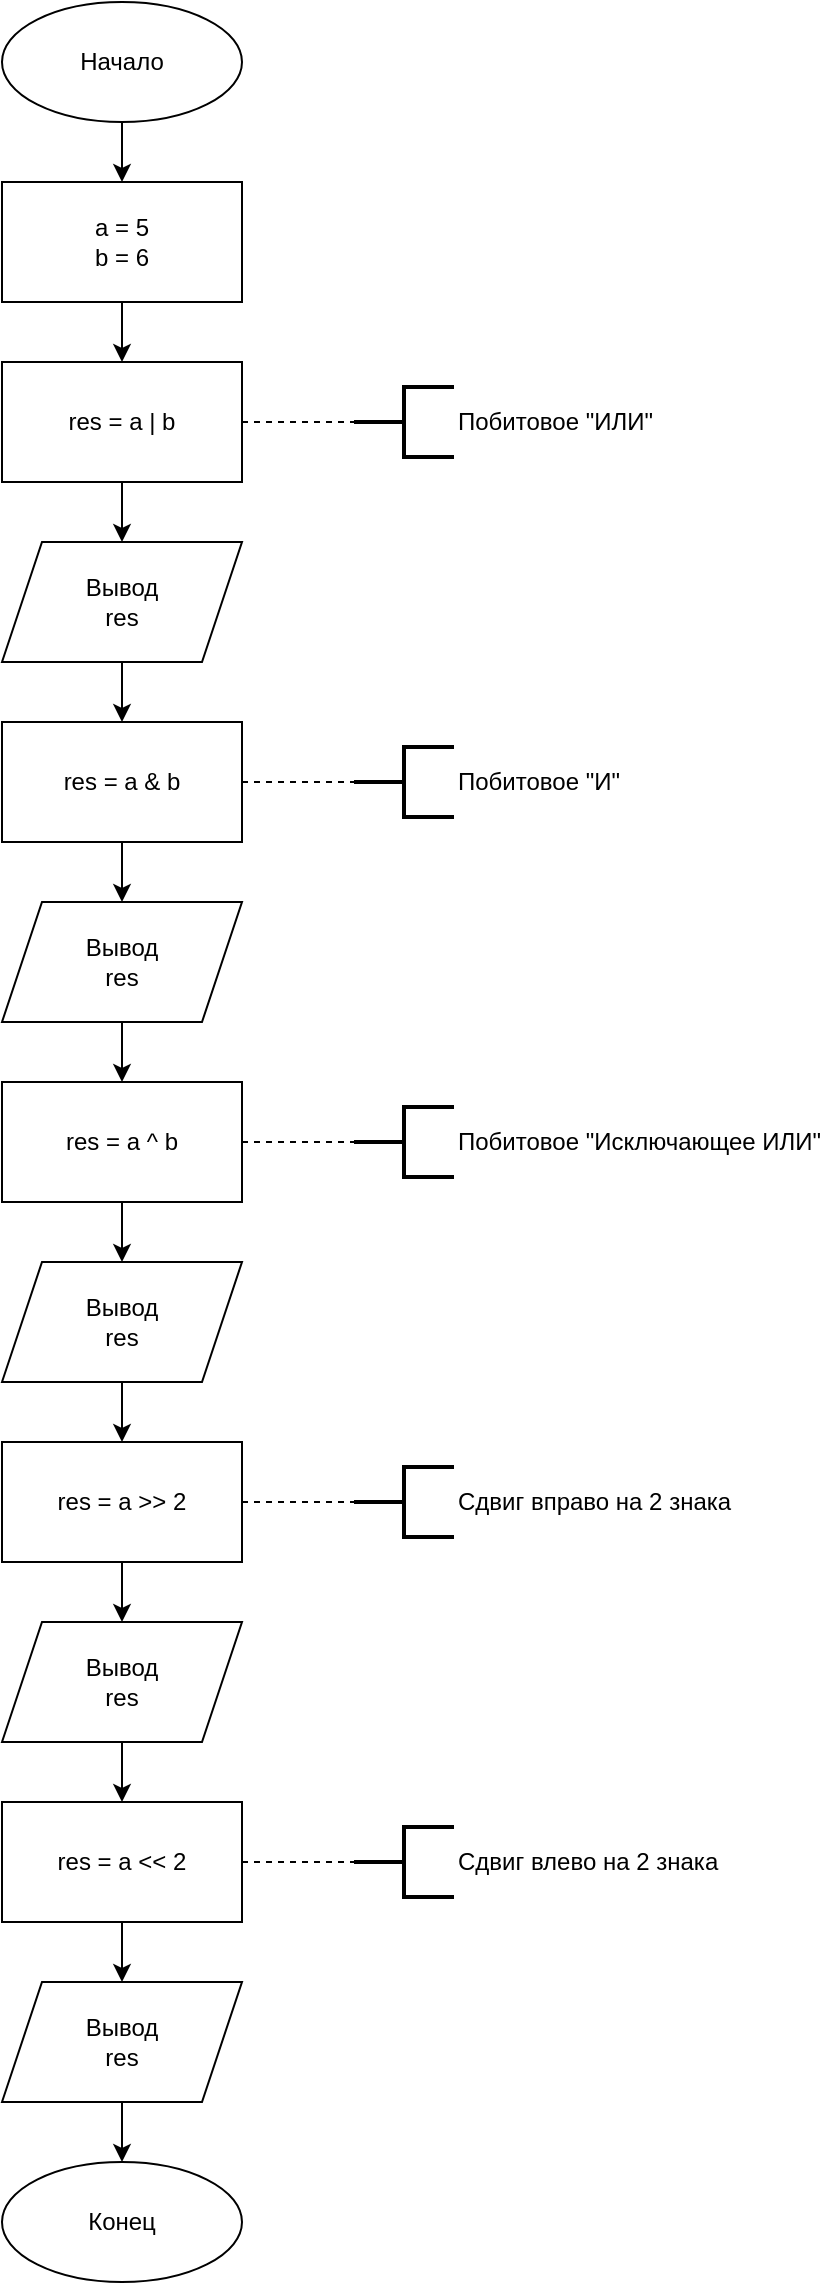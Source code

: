 <mxfile version="16.5.3" type="github" pages="5">
  <diagram id="r0mKvmXK7QKv8nB3Saxx" name="lesson_1_task_1">
    <mxGraphModel dx="2062" dy="1140" grid="1" gridSize="10" guides="1" tooltips="1" connect="1" arrows="1" fold="1" page="1" pageScale="1" pageWidth="827" pageHeight="1169" math="0" shadow="0">
      <root>
        <mxCell id="5ppzitEEjz_DlCFoIOtd-0" />
        <mxCell id="5ppzitEEjz_DlCFoIOtd-1" parent="5ppzitEEjz_DlCFoIOtd-0" />
        <mxCell id="ia4-jZ2tuB4Qk3xpxohp-2" style="edgeStyle=orthogonalEdgeStyle;rounded=0;orthogonalLoop=1;jettySize=auto;html=1;exitX=0.5;exitY=1;exitDx=0;exitDy=0;entryX=0.5;entryY=0;entryDx=0;entryDy=0;" edge="1" parent="5ppzitEEjz_DlCFoIOtd-1" source="ia4-jZ2tuB4Qk3xpxohp-0" target="ia4-jZ2tuB4Qk3xpxohp-1">
          <mxGeometry relative="1" as="geometry" />
        </mxCell>
        <mxCell id="ia4-jZ2tuB4Qk3xpxohp-0" value="Начало" style="ellipse;whiteSpace=wrap;html=1;" vertex="1" parent="5ppzitEEjz_DlCFoIOtd-1">
          <mxGeometry x="354" y="20" width="120" height="60" as="geometry" />
        </mxCell>
        <mxCell id="ia4-jZ2tuB4Qk3xpxohp-4" style="edgeStyle=orthogonalEdgeStyle;rounded=0;orthogonalLoop=1;jettySize=auto;html=1;exitX=0.5;exitY=1;exitDx=0;exitDy=0;entryX=0.5;entryY=0;entryDx=0;entryDy=0;" edge="1" parent="5ppzitEEjz_DlCFoIOtd-1" source="ia4-jZ2tuB4Qk3xpxohp-1" target="ia4-jZ2tuB4Qk3xpxohp-3">
          <mxGeometry relative="1" as="geometry" />
        </mxCell>
        <mxCell id="ia4-jZ2tuB4Qk3xpxohp-1" value="&lt;div&gt;a = 5&lt;/div&gt;&lt;div&gt;b = 6&lt;br&gt;&lt;/div&gt;" style="rounded=0;whiteSpace=wrap;html=1;" vertex="1" parent="5ppzitEEjz_DlCFoIOtd-1">
          <mxGeometry x="354" y="110" width="120" height="60" as="geometry" />
        </mxCell>
        <mxCell id="ia4-jZ2tuB4Qk3xpxohp-6" style="edgeStyle=orthogonalEdgeStyle;rounded=0;orthogonalLoop=1;jettySize=auto;html=1;exitX=0.5;exitY=1;exitDx=0;exitDy=0;entryX=0.5;entryY=0;entryDx=0;entryDy=0;" edge="1" parent="5ppzitEEjz_DlCFoIOtd-1" source="ia4-jZ2tuB4Qk3xpxohp-3" target="ia4-jZ2tuB4Qk3xpxohp-5">
          <mxGeometry relative="1" as="geometry" />
        </mxCell>
        <mxCell id="ia4-jZ2tuB4Qk3xpxohp-3" value="res = a | b" style="rounded=0;whiteSpace=wrap;html=1;" vertex="1" parent="5ppzitEEjz_DlCFoIOtd-1">
          <mxGeometry x="354" y="200" width="120" height="60" as="geometry" />
        </mxCell>
        <mxCell id="ia4-jZ2tuB4Qk3xpxohp-12" style="edgeStyle=orthogonalEdgeStyle;rounded=0;orthogonalLoop=1;jettySize=auto;html=1;exitX=0.5;exitY=1;exitDx=0;exitDy=0;entryX=0.5;entryY=0;entryDx=0;entryDy=0;" edge="1" parent="5ppzitEEjz_DlCFoIOtd-1" source="ia4-jZ2tuB4Qk3xpxohp-5" target="ia4-jZ2tuB4Qk3xpxohp-11">
          <mxGeometry relative="1" as="geometry" />
        </mxCell>
        <mxCell id="ia4-jZ2tuB4Qk3xpxohp-5" value="&lt;div&gt;Вывод&lt;/div&gt;&lt;div&gt;res&lt;br&gt;&lt;/div&gt;" style="shape=parallelogram;perimeter=parallelogramPerimeter;whiteSpace=wrap;html=1;fixedSize=1;" vertex="1" parent="5ppzitEEjz_DlCFoIOtd-1">
          <mxGeometry x="354" y="290" width="120" height="60" as="geometry" />
        </mxCell>
        <mxCell id="ia4-jZ2tuB4Qk3xpxohp-7" value="Побитовое &quot;ИЛИ&quot;" style="strokeWidth=2;html=1;shape=mxgraph.flowchart.annotation_2;align=left;labelPosition=right;pointerEvents=1;" vertex="1" parent="5ppzitEEjz_DlCFoIOtd-1">
          <mxGeometry x="530" y="212.5" width="50" height="35" as="geometry" />
        </mxCell>
        <mxCell id="ia4-jZ2tuB4Qk3xpxohp-10" value="" style="endArrow=none;dashed=1;html=1;rounded=0;entryX=0;entryY=0.5;entryDx=0;entryDy=0;entryPerimeter=0;exitX=1;exitY=0.5;exitDx=0;exitDy=0;" edge="1" parent="5ppzitEEjz_DlCFoIOtd-1" source="ia4-jZ2tuB4Qk3xpxohp-3" target="ia4-jZ2tuB4Qk3xpxohp-7">
          <mxGeometry width="50" height="50" relative="1" as="geometry">
            <mxPoint x="560" y="470" as="sourcePoint" />
            <mxPoint x="610" y="420" as="targetPoint" />
          </mxGeometry>
        </mxCell>
        <mxCell id="ia4-jZ2tuB4Qk3xpxohp-16" style="edgeStyle=orthogonalEdgeStyle;rounded=0;orthogonalLoop=1;jettySize=auto;html=1;exitX=0.5;exitY=1;exitDx=0;exitDy=0;entryX=0.5;entryY=0;entryDx=0;entryDy=0;" edge="1" parent="5ppzitEEjz_DlCFoIOtd-1" source="ia4-jZ2tuB4Qk3xpxohp-11" target="ia4-jZ2tuB4Qk3xpxohp-15">
          <mxGeometry relative="1" as="geometry" />
        </mxCell>
        <mxCell id="ia4-jZ2tuB4Qk3xpxohp-11" value="res = a &amp;amp; b" style="rounded=0;whiteSpace=wrap;html=1;" vertex="1" parent="5ppzitEEjz_DlCFoIOtd-1">
          <mxGeometry x="354" y="380" width="120" height="60" as="geometry" />
        </mxCell>
        <mxCell id="ia4-jZ2tuB4Qk3xpxohp-13" value="Побитовое &quot;И&quot;" style="strokeWidth=2;html=1;shape=mxgraph.flowchart.annotation_2;align=left;labelPosition=right;pointerEvents=1;" vertex="1" parent="5ppzitEEjz_DlCFoIOtd-1">
          <mxGeometry x="530" y="392.5" width="50" height="35" as="geometry" />
        </mxCell>
        <mxCell id="ia4-jZ2tuB4Qk3xpxohp-14" value="" style="endArrow=none;dashed=1;html=1;rounded=0;entryX=0;entryY=0.5;entryDx=0;entryDy=0;entryPerimeter=0;exitX=1;exitY=0.5;exitDx=0;exitDy=0;" edge="1" parent="5ppzitEEjz_DlCFoIOtd-1" target="ia4-jZ2tuB4Qk3xpxohp-13">
          <mxGeometry width="50" height="50" relative="1" as="geometry">
            <mxPoint x="474" y="410" as="sourcePoint" />
            <mxPoint x="610" y="600" as="targetPoint" />
          </mxGeometry>
        </mxCell>
        <mxCell id="ia4-jZ2tuB4Qk3xpxohp-20" style="edgeStyle=orthogonalEdgeStyle;rounded=0;orthogonalLoop=1;jettySize=auto;html=1;exitX=0.5;exitY=1;exitDx=0;exitDy=0;entryX=0.5;entryY=0;entryDx=0;entryDy=0;" edge="1" parent="5ppzitEEjz_DlCFoIOtd-1" source="ia4-jZ2tuB4Qk3xpxohp-15" target="ia4-jZ2tuB4Qk3xpxohp-17">
          <mxGeometry relative="1" as="geometry" />
        </mxCell>
        <mxCell id="ia4-jZ2tuB4Qk3xpxohp-15" value="&lt;div&gt;Вывод&lt;/div&gt;&lt;div&gt;res&lt;br&gt;&lt;/div&gt;" style="shape=parallelogram;perimeter=parallelogramPerimeter;whiteSpace=wrap;html=1;fixedSize=1;" vertex="1" parent="5ppzitEEjz_DlCFoIOtd-1">
          <mxGeometry x="354" y="470" width="120" height="60" as="geometry" />
        </mxCell>
        <mxCell id="ia4-jZ2tuB4Qk3xpxohp-22" style="edgeStyle=orthogonalEdgeStyle;rounded=0;orthogonalLoop=1;jettySize=auto;html=1;exitX=0.5;exitY=1;exitDx=0;exitDy=0;entryX=0.5;entryY=0;entryDx=0;entryDy=0;" edge="1" parent="5ppzitEEjz_DlCFoIOtd-1" source="ia4-jZ2tuB4Qk3xpxohp-17" target="ia4-jZ2tuB4Qk3xpxohp-21">
          <mxGeometry relative="1" as="geometry" />
        </mxCell>
        <mxCell id="ia4-jZ2tuB4Qk3xpxohp-17" value="res = a ^ b" style="rounded=0;whiteSpace=wrap;html=1;" vertex="1" parent="5ppzitEEjz_DlCFoIOtd-1">
          <mxGeometry x="354" y="560" width="120" height="60" as="geometry" />
        </mxCell>
        <mxCell id="ia4-jZ2tuB4Qk3xpxohp-18" value="Побитовое &quot;Исключающее ИЛИ&quot;" style="strokeWidth=2;html=1;shape=mxgraph.flowchart.annotation_2;align=left;labelPosition=right;pointerEvents=1;" vertex="1" parent="5ppzitEEjz_DlCFoIOtd-1">
          <mxGeometry x="530" y="572.5" width="50" height="35" as="geometry" />
        </mxCell>
        <mxCell id="ia4-jZ2tuB4Qk3xpxohp-19" value="" style="endArrow=none;dashed=1;html=1;rounded=0;entryX=0;entryY=0.5;entryDx=0;entryDy=0;entryPerimeter=0;exitX=1;exitY=0.5;exitDx=0;exitDy=0;" edge="1" parent="5ppzitEEjz_DlCFoIOtd-1" target="ia4-jZ2tuB4Qk3xpxohp-18">
          <mxGeometry width="50" height="50" relative="1" as="geometry">
            <mxPoint x="474" y="590" as="sourcePoint" />
            <mxPoint x="610" y="780" as="targetPoint" />
          </mxGeometry>
        </mxCell>
        <mxCell id="ia4-jZ2tuB4Qk3xpxohp-26" style="edgeStyle=orthogonalEdgeStyle;rounded=0;orthogonalLoop=1;jettySize=auto;html=1;exitX=0.5;exitY=1;exitDx=0;exitDy=0;entryX=0.5;entryY=0;entryDx=0;entryDy=0;" edge="1" parent="5ppzitEEjz_DlCFoIOtd-1" source="ia4-jZ2tuB4Qk3xpxohp-21" target="ia4-jZ2tuB4Qk3xpxohp-23">
          <mxGeometry relative="1" as="geometry" />
        </mxCell>
        <mxCell id="ia4-jZ2tuB4Qk3xpxohp-21" value="&lt;div&gt;Вывод&lt;/div&gt;&lt;div&gt;res&lt;br&gt;&lt;/div&gt;" style="shape=parallelogram;perimeter=parallelogramPerimeter;whiteSpace=wrap;html=1;fixedSize=1;" vertex="1" parent="5ppzitEEjz_DlCFoIOtd-1">
          <mxGeometry x="354" y="650" width="120" height="60" as="geometry" />
        </mxCell>
        <mxCell id="ia4-jZ2tuB4Qk3xpxohp-28" style="edgeStyle=orthogonalEdgeStyle;rounded=0;orthogonalLoop=1;jettySize=auto;html=1;exitX=0.5;exitY=1;exitDx=0;exitDy=0;" edge="1" parent="5ppzitEEjz_DlCFoIOtd-1" source="ia4-jZ2tuB4Qk3xpxohp-23" target="ia4-jZ2tuB4Qk3xpxohp-27">
          <mxGeometry relative="1" as="geometry" />
        </mxCell>
        <mxCell id="ia4-jZ2tuB4Qk3xpxohp-23" value="res = a &amp;gt;&amp;gt; 2" style="rounded=0;whiteSpace=wrap;html=1;" vertex="1" parent="5ppzitEEjz_DlCFoIOtd-1">
          <mxGeometry x="354" y="740" width="120" height="60" as="geometry" />
        </mxCell>
        <mxCell id="ia4-jZ2tuB4Qk3xpxohp-24" value="Сдвиг вправо на 2 знака" style="strokeWidth=2;html=1;shape=mxgraph.flowchart.annotation_2;align=left;labelPosition=right;pointerEvents=1;" vertex="1" parent="5ppzitEEjz_DlCFoIOtd-1">
          <mxGeometry x="530" y="752.5" width="50" height="35" as="geometry" />
        </mxCell>
        <mxCell id="ia4-jZ2tuB4Qk3xpxohp-25" value="" style="endArrow=none;dashed=1;html=1;rounded=0;entryX=0;entryY=0.5;entryDx=0;entryDy=0;entryPerimeter=0;exitX=1;exitY=0.5;exitDx=0;exitDy=0;" edge="1" parent="5ppzitEEjz_DlCFoIOtd-1" target="ia4-jZ2tuB4Qk3xpxohp-24">
          <mxGeometry width="50" height="50" relative="1" as="geometry">
            <mxPoint x="474" y="770" as="sourcePoint" />
            <mxPoint x="610" y="960" as="targetPoint" />
          </mxGeometry>
        </mxCell>
        <mxCell id="ia4-jZ2tuB4Qk3xpxohp-32" style="edgeStyle=orthogonalEdgeStyle;rounded=0;orthogonalLoop=1;jettySize=auto;html=1;exitX=0.5;exitY=1;exitDx=0;exitDy=0;entryX=0.5;entryY=0;entryDx=0;entryDy=0;" edge="1" parent="5ppzitEEjz_DlCFoIOtd-1" source="ia4-jZ2tuB4Qk3xpxohp-27" target="ia4-jZ2tuB4Qk3xpxohp-29">
          <mxGeometry relative="1" as="geometry" />
        </mxCell>
        <mxCell id="ia4-jZ2tuB4Qk3xpxohp-27" value="&lt;div&gt;Вывод&lt;/div&gt;&lt;div&gt;res&lt;br&gt;&lt;/div&gt;" style="shape=parallelogram;perimeter=parallelogramPerimeter;whiteSpace=wrap;html=1;fixedSize=1;" vertex="1" parent="5ppzitEEjz_DlCFoIOtd-1">
          <mxGeometry x="354" y="830" width="120" height="60" as="geometry" />
        </mxCell>
        <mxCell id="ia4-jZ2tuB4Qk3xpxohp-34" style="edgeStyle=orthogonalEdgeStyle;rounded=0;orthogonalLoop=1;jettySize=auto;html=1;exitX=0.5;exitY=1;exitDx=0;exitDy=0;entryX=0.5;entryY=0;entryDx=0;entryDy=0;" edge="1" parent="5ppzitEEjz_DlCFoIOtd-1" source="ia4-jZ2tuB4Qk3xpxohp-29" target="ia4-jZ2tuB4Qk3xpxohp-33">
          <mxGeometry relative="1" as="geometry" />
        </mxCell>
        <mxCell id="ia4-jZ2tuB4Qk3xpxohp-29" value="res = a &amp;lt;&amp;lt; 2" style="rounded=0;whiteSpace=wrap;html=1;" vertex="1" parent="5ppzitEEjz_DlCFoIOtd-1">
          <mxGeometry x="354" y="920" width="120" height="60" as="geometry" />
        </mxCell>
        <mxCell id="ia4-jZ2tuB4Qk3xpxohp-30" value="Сдвиг влево на 2 знака" style="strokeWidth=2;html=1;shape=mxgraph.flowchart.annotation_2;align=left;labelPosition=right;pointerEvents=1;" vertex="1" parent="5ppzitEEjz_DlCFoIOtd-1">
          <mxGeometry x="530" y="932.5" width="50" height="35" as="geometry" />
        </mxCell>
        <mxCell id="ia4-jZ2tuB4Qk3xpxohp-31" value="" style="endArrow=none;dashed=1;html=1;rounded=0;entryX=0;entryY=0.5;entryDx=0;entryDy=0;entryPerimeter=0;exitX=1;exitY=0.5;exitDx=0;exitDy=0;" edge="1" parent="5ppzitEEjz_DlCFoIOtd-1" target="ia4-jZ2tuB4Qk3xpxohp-30">
          <mxGeometry width="50" height="50" relative="1" as="geometry">
            <mxPoint x="474" y="950" as="sourcePoint" />
            <mxPoint x="610" y="1140" as="targetPoint" />
          </mxGeometry>
        </mxCell>
        <mxCell id="ia4-jZ2tuB4Qk3xpxohp-37" style="edgeStyle=orthogonalEdgeStyle;rounded=0;orthogonalLoop=1;jettySize=auto;html=1;exitX=0.5;exitY=1;exitDx=0;exitDy=0;entryX=0.5;entryY=0;entryDx=0;entryDy=0;" edge="1" parent="5ppzitEEjz_DlCFoIOtd-1" source="ia4-jZ2tuB4Qk3xpxohp-33" target="ia4-jZ2tuB4Qk3xpxohp-36">
          <mxGeometry relative="1" as="geometry" />
        </mxCell>
        <mxCell id="ia4-jZ2tuB4Qk3xpxohp-33" value="&lt;div&gt;Вывод&lt;/div&gt;&lt;div&gt;res&lt;br&gt;&lt;/div&gt;" style="shape=parallelogram;perimeter=parallelogramPerimeter;whiteSpace=wrap;html=1;fixedSize=1;" vertex="1" parent="5ppzitEEjz_DlCFoIOtd-1">
          <mxGeometry x="354" y="1010" width="120" height="60" as="geometry" />
        </mxCell>
        <mxCell id="ia4-jZ2tuB4Qk3xpxohp-36" value="&lt;div&gt;Конец&lt;/div&gt;" style="ellipse;whiteSpace=wrap;html=1;" vertex="1" parent="5ppzitEEjz_DlCFoIOtd-1">
          <mxGeometry x="354" y="1100" width="120" height="60" as="geometry" />
        </mxCell>
      </root>
    </mxGraphModel>
  </diagram>
  <diagram id="WrIyoc7h8zOfj_UZYoWi" name="lesson_1_task_2">
    <mxGraphModel dx="2062" dy="1140" grid="1" gridSize="10" guides="1" tooltips="1" connect="1" arrows="1" fold="1" page="1" pageScale="1" pageWidth="827" pageHeight="1169" math="0" shadow="0">
      <root>
        <mxCell id="zM0QtX0UoytmACC7-4fc-0" />
        <mxCell id="zM0QtX0UoytmACC7-4fc-1" parent="zM0QtX0UoytmACC7-4fc-0" />
        <mxCell id="zM0QtX0UoytmACC7-4fc-4" style="edgeStyle=orthogonalEdgeStyle;rounded=0;orthogonalLoop=1;jettySize=auto;html=1;exitX=0.5;exitY=1;exitDx=0;exitDy=0;entryX=0.5;entryY=0;entryDx=0;entryDy=0;" edge="1" parent="zM0QtX0UoytmACC7-4fc-1" source="zM0QtX0UoytmACC7-4fc-2" target="zM0QtX0UoytmACC7-4fc-3">
          <mxGeometry relative="1" as="geometry" />
        </mxCell>
        <mxCell id="zM0QtX0UoytmACC7-4fc-2" value="Начало" style="ellipse;whiteSpace=wrap;html=1;" vertex="1" parent="zM0QtX0UoytmACC7-4fc-1">
          <mxGeometry x="354" y="20" width="120" height="60" as="geometry" />
        </mxCell>
        <mxCell id="RvanT8pUqFNKkmKCCHk8-5" style="edgeStyle=orthogonalEdgeStyle;rounded=0;orthogonalLoop=1;jettySize=auto;html=1;exitX=0.5;exitY=1;exitDx=0;exitDy=0;entryX=0.5;entryY=0;entryDx=0;entryDy=0;" edge="1" parent="zM0QtX0UoytmACC7-4fc-1" source="zM0QtX0UoytmACC7-4fc-3" target="RvanT8pUqFNKkmKCCHk8-2">
          <mxGeometry relative="1" as="geometry" />
        </mxCell>
        <mxCell id="zM0QtX0UoytmACC7-4fc-3" value="&lt;div&gt;ввод&lt;/div&gt;&lt;div&gt;x1, y1&lt;br&gt;&lt;/div&gt;" style="shape=parallelogram;perimeter=parallelogramPerimeter;whiteSpace=wrap;html=1;fixedSize=1;" vertex="1" parent="zM0QtX0UoytmACC7-4fc-1">
          <mxGeometry x="354" y="110" width="120" height="60" as="geometry" />
        </mxCell>
        <mxCell id="RvanT8pUqFNKkmKCCHk8-0" value="&lt;div&gt;Ввод координат&lt;/div&gt;&lt;div&gt;первой точки&lt;/div&gt;" style="strokeWidth=2;html=1;shape=mxgraph.flowchart.annotation_2;align=left;labelPosition=right;pointerEvents=1;" vertex="1" parent="zM0QtX0UoytmACC7-4fc-1">
          <mxGeometry x="530" y="122.5" width="50" height="35" as="geometry" />
        </mxCell>
        <mxCell id="RvanT8pUqFNKkmKCCHk8-1" value="" style="endArrow=none;dashed=1;html=1;rounded=0;entryX=0;entryY=0.5;entryDx=0;entryDy=0;entryPerimeter=0;exitX=1;exitY=0.5;exitDx=0;exitDy=0;" edge="1" parent="zM0QtX0UoytmACC7-4fc-1" target="RvanT8pUqFNKkmKCCHk8-0">
          <mxGeometry width="50" height="50" relative="1" as="geometry">
            <mxPoint x="474" y="140" as="sourcePoint" />
            <mxPoint x="610" y="330" as="targetPoint" />
          </mxGeometry>
        </mxCell>
        <mxCell id="RvanT8pUqFNKkmKCCHk8-7" style="edgeStyle=orthogonalEdgeStyle;rounded=0;orthogonalLoop=1;jettySize=auto;html=1;exitX=0.5;exitY=1;exitDx=0;exitDy=0;entryX=0.5;entryY=0;entryDx=0;entryDy=0;" edge="1" parent="zM0QtX0UoytmACC7-4fc-1" source="RvanT8pUqFNKkmKCCHk8-2" target="RvanT8pUqFNKkmKCCHk8-6">
          <mxGeometry relative="1" as="geometry" />
        </mxCell>
        <mxCell id="RvanT8pUqFNKkmKCCHk8-2" value="&lt;div&gt;ввод&lt;/div&gt;&lt;div&gt;x2, y2&lt;br&gt;&lt;/div&gt;" style="shape=parallelogram;perimeter=parallelogramPerimeter;whiteSpace=wrap;html=1;fixedSize=1;" vertex="1" parent="zM0QtX0UoytmACC7-4fc-1">
          <mxGeometry x="354" y="200" width="120" height="60" as="geometry" />
        </mxCell>
        <mxCell id="RvanT8pUqFNKkmKCCHk8-3" value="&lt;div&gt;Ввод координат&lt;/div&gt;&lt;div&gt;второй точки&lt;/div&gt;" style="strokeWidth=2;html=1;shape=mxgraph.flowchart.annotation_2;align=left;labelPosition=right;pointerEvents=1;" vertex="1" parent="zM0QtX0UoytmACC7-4fc-1">
          <mxGeometry x="530" y="212.5" width="50" height="35" as="geometry" />
        </mxCell>
        <mxCell id="RvanT8pUqFNKkmKCCHk8-4" value="" style="endArrow=none;dashed=1;html=1;rounded=0;entryX=0;entryY=0.5;entryDx=0;entryDy=0;entryPerimeter=0;exitX=1;exitY=0.5;exitDx=0;exitDy=0;" edge="1" parent="zM0QtX0UoytmACC7-4fc-1" target="RvanT8pUqFNKkmKCCHk8-3">
          <mxGeometry width="50" height="50" relative="1" as="geometry">
            <mxPoint x="474" y="230" as="sourcePoint" />
            <mxPoint x="610" y="420" as="targetPoint" />
          </mxGeometry>
        </mxCell>
        <mxCell id="RvanT8pUqFNKkmKCCHk8-9" style="edgeStyle=orthogonalEdgeStyle;rounded=0;orthogonalLoop=1;jettySize=auto;html=1;exitX=0.5;exitY=1;exitDx=0;exitDy=0;entryX=0.5;entryY=0;entryDx=0;entryDy=0;" edge="1" parent="zM0QtX0UoytmACC7-4fc-1" source="RvanT8pUqFNKkmKCCHk8-6" target="RvanT8pUqFNKkmKCCHk8-8">
          <mxGeometry relative="1" as="geometry" />
        </mxCell>
        <mxCell id="RvanT8pUqFNKkmKCCHk8-6" value="вычислить k" style="rounded=0;whiteSpace=wrap;html=1;" vertex="1" parent="zM0QtX0UoytmACC7-4fc-1">
          <mxGeometry x="354" y="290" width="120" height="60" as="geometry" />
        </mxCell>
        <mxCell id="RvanT8pUqFNKkmKCCHk8-11" style="edgeStyle=orthogonalEdgeStyle;rounded=0;orthogonalLoop=1;jettySize=auto;html=1;exitX=0.5;exitY=1;exitDx=0;exitDy=0;entryX=0.5;entryY=0;entryDx=0;entryDy=0;" edge="1" parent="zM0QtX0UoytmACC7-4fc-1" source="RvanT8pUqFNKkmKCCHk8-8" target="RvanT8pUqFNKkmKCCHk8-10">
          <mxGeometry relative="1" as="geometry" />
        </mxCell>
        <mxCell id="RvanT8pUqFNKkmKCCHk8-8" value="вычислить b" style="rounded=0;whiteSpace=wrap;html=1;" vertex="1" parent="zM0QtX0UoytmACC7-4fc-1">
          <mxGeometry x="354" y="380" width="120" height="60" as="geometry" />
        </mxCell>
        <mxCell id="RvanT8pUqFNKkmKCCHk8-13" style="edgeStyle=orthogonalEdgeStyle;rounded=0;orthogonalLoop=1;jettySize=auto;html=1;exitX=0.5;exitY=1;exitDx=0;exitDy=0;entryX=0.5;entryY=0;entryDx=0;entryDy=0;" edge="1" parent="zM0QtX0UoytmACC7-4fc-1" source="RvanT8pUqFNKkmKCCHk8-10" target="RvanT8pUqFNKkmKCCHk8-12">
          <mxGeometry relative="1" as="geometry" />
        </mxCell>
        <mxCell id="RvanT8pUqFNKkmKCCHk8-10" value="&lt;div&gt;вывод&lt;/div&gt;&lt;div&gt;&quot;y = kx + b&quot;&lt;br&gt;&lt;/div&gt;" style="shape=parallelogram;perimeter=parallelogramPerimeter;whiteSpace=wrap;html=1;fixedSize=1;" vertex="1" parent="zM0QtX0UoytmACC7-4fc-1">
          <mxGeometry x="354" y="470" width="120" height="60" as="geometry" />
        </mxCell>
        <mxCell id="RvanT8pUqFNKkmKCCHk8-12" value="Конец" style="ellipse;whiteSpace=wrap;html=1;" vertex="1" parent="zM0QtX0UoytmACC7-4fc-1">
          <mxGeometry x="354" y="560" width="120" height="60" as="geometry" />
        </mxCell>
        <mxCell id="RvanT8pUqFNKkmKCCHk8-14" value="k = (y1 - y2) / (x1 - x2)" style="strokeWidth=2;html=1;shape=mxgraph.flowchart.annotation_2;align=left;labelPosition=right;pointerEvents=1;" vertex="1" parent="zM0QtX0UoytmACC7-4fc-1">
          <mxGeometry x="530" y="302.5" width="50" height="35" as="geometry" />
        </mxCell>
        <mxCell id="RvanT8pUqFNKkmKCCHk8-15" value="" style="endArrow=none;dashed=1;html=1;rounded=0;entryX=0;entryY=0.5;entryDx=0;entryDy=0;entryPerimeter=0;exitX=1;exitY=0.5;exitDx=0;exitDy=0;" edge="1" parent="zM0QtX0UoytmACC7-4fc-1" target="RvanT8pUqFNKkmKCCHk8-14">
          <mxGeometry width="50" height="50" relative="1" as="geometry">
            <mxPoint x="474" y="320" as="sourcePoint" />
            <mxPoint x="610" y="510" as="targetPoint" />
          </mxGeometry>
        </mxCell>
        <mxCell id="RvanT8pUqFNKkmKCCHk8-16" value="b = y2 - k * x2" style="strokeWidth=2;html=1;shape=mxgraph.flowchart.annotation_2;align=left;labelPosition=right;pointerEvents=1;" vertex="1" parent="zM0QtX0UoytmACC7-4fc-1">
          <mxGeometry x="530" y="392.5" width="50" height="35" as="geometry" />
        </mxCell>
        <mxCell id="RvanT8pUqFNKkmKCCHk8-17" value="" style="endArrow=none;dashed=1;html=1;rounded=0;entryX=0;entryY=0.5;entryDx=0;entryDy=0;entryPerimeter=0;exitX=1;exitY=0.5;exitDx=0;exitDy=0;" edge="1" parent="zM0QtX0UoytmACC7-4fc-1" target="RvanT8pUqFNKkmKCCHk8-16">
          <mxGeometry width="50" height="50" relative="1" as="geometry">
            <mxPoint x="474" y="410" as="sourcePoint" />
            <mxPoint x="610" y="600" as="targetPoint" />
          </mxGeometry>
        </mxCell>
      </root>
    </mxGraphModel>
  </diagram>
  <diagram id="i4NUi6Hy2-EKJaS_FN3F" name="lesson_1_task_3">
    <mxGraphModel dx="2062" dy="1140" grid="1" gridSize="10" guides="1" tooltips="1" connect="1" arrows="1" fold="1" page="1" pageScale="1" pageWidth="827" pageHeight="1169" math="0" shadow="0">
      <root>
        <mxCell id="4v6hwixoYu7PkOEQDYbh-0" />
        <mxCell id="4v6hwixoYu7PkOEQDYbh-1" parent="4v6hwixoYu7PkOEQDYbh-0" />
        <mxCell id="xYb2o44r6uYwruav3VVR-37" style="edgeStyle=orthogonalEdgeStyle;rounded=0;orthogonalLoop=1;jettySize=auto;html=1;exitX=0.5;exitY=1;exitDx=0;exitDy=0;entryX=0.5;entryY=0;entryDx=0;entryDy=0;" edge="1" parent="4v6hwixoYu7PkOEQDYbh-1" source="4v6hwixoYu7PkOEQDYbh-2" target="xYb2o44r6uYwruav3VVR-36">
          <mxGeometry relative="1" as="geometry" />
        </mxCell>
        <mxCell id="4v6hwixoYu7PkOEQDYbh-2" value="Начало" style="ellipse;whiteSpace=wrap;html=1;" vertex="1" parent="4v6hwixoYu7PkOEQDYbh-1">
          <mxGeometry x="354" y="20" width="120" height="60" as="geometry" />
        </mxCell>
        <mxCell id="xYb2o44r6uYwruav3VVR-3" style="edgeStyle=orthogonalEdgeStyle;rounded=0;orthogonalLoop=1;jettySize=auto;html=1;exitX=0.5;exitY=1;exitDx=0;exitDy=0;entryX=0.5;entryY=0;entryDx=0;entryDy=0;" edge="1" parent="4v6hwixoYu7PkOEQDYbh-1" source="4v6hwixoYu7PkOEQDYbh-3" target="xYb2o44r6uYwruav3VVR-2">
          <mxGeometry relative="1" as="geometry" />
        </mxCell>
        <mxCell id="4v6hwixoYu7PkOEQDYbh-3" value="&lt;div&gt;ввод&lt;/div&gt;&lt;div&gt;a, b: int&lt;br&gt;&lt;/div&gt;" style="shape=parallelogram;perimeter=parallelogramPerimeter;whiteSpace=wrap;html=1;fixedSize=1;" vertex="1" parent="4v6hwixoYu7PkOEQDYbh-1">
          <mxGeometry x="354" y="180" width="120" height="60" as="geometry" />
        </mxCell>
        <mxCell id="xYb2o44r6uYwruav3VVR-0" value="&lt;div&gt;Ввод границ для генерации&lt;/div&gt;&lt;div&gt;случайного целого числа&lt;br&gt;&lt;/div&gt;" style="strokeWidth=2;html=1;shape=mxgraph.flowchart.annotation_2;align=left;labelPosition=right;pointerEvents=1;" vertex="1" parent="4v6hwixoYu7PkOEQDYbh-1">
          <mxGeometry x="530" y="192.5" width="50" height="35" as="geometry" />
        </mxCell>
        <mxCell id="xYb2o44r6uYwruav3VVR-1" value="" style="endArrow=none;dashed=1;html=1;rounded=0;entryX=0;entryY=0.5;entryDx=0;entryDy=0;entryPerimeter=0;exitX=1;exitY=0.5;exitDx=0;exitDy=0;" edge="1" parent="4v6hwixoYu7PkOEQDYbh-1" target="xYb2o44r6uYwruav3VVR-0">
          <mxGeometry width="50" height="50" relative="1" as="geometry">
            <mxPoint x="474" y="210" as="sourcePoint" />
            <mxPoint x="610" y="400" as="targetPoint" />
          </mxGeometry>
        </mxCell>
        <mxCell id="xYb2o44r6uYwruav3VVR-7" style="edgeStyle=orthogonalEdgeStyle;rounded=0;orthogonalLoop=1;jettySize=auto;html=1;exitX=0.5;exitY=1;exitDx=0;exitDy=0;entryX=0.5;entryY=0;entryDx=0;entryDy=0;" edge="1" parent="4v6hwixoYu7PkOEQDYbh-1" source="xYb2o44r6uYwruav3VVR-2" target="xYb2o44r6uYwruav3VVR-6">
          <mxGeometry relative="1" as="geometry" />
        </mxCell>
        <mxCell id="xYb2o44r6uYwruav3VVR-2" value="res = random.randint(a, b)" style="rounded=0;whiteSpace=wrap;html=1;" vertex="1" parent="4v6hwixoYu7PkOEQDYbh-1">
          <mxGeometry x="320" y="260" width="190" height="60" as="geometry" />
        </mxCell>
        <mxCell id="xYb2o44r6uYwruav3VVR-6" value="&lt;div&gt;вывод&lt;/div&gt;&lt;div&gt;res: int&lt;br&gt;&lt;/div&gt;" style="shape=parallelogram;perimeter=parallelogramPerimeter;whiteSpace=wrap;html=1;fixedSize=1;" vertex="1" parent="4v6hwixoYu7PkOEQDYbh-1">
          <mxGeometry x="354" y="340" width="120" height="60" as="geometry" />
        </mxCell>
        <mxCell id="xYb2o44r6uYwruav3VVR-8" style="edgeStyle=orthogonalEdgeStyle;rounded=0;orthogonalLoop=1;jettySize=auto;html=1;exitX=0.5;exitY=1;exitDx=0;exitDy=0;entryX=0.5;entryY=0;entryDx=0;entryDy=0;" edge="1" parent="4v6hwixoYu7PkOEQDYbh-1" target="xYb2o44r6uYwruav3VVR-10">
          <mxGeometry relative="1" as="geometry">
            <mxPoint x="414" y="400" as="sourcePoint" />
          </mxGeometry>
        </mxCell>
        <mxCell id="xYb2o44r6uYwruav3VVR-9" style="edgeStyle=orthogonalEdgeStyle;rounded=0;orthogonalLoop=1;jettySize=auto;html=1;exitX=0.5;exitY=1;exitDx=0;exitDy=0;entryX=0.5;entryY=0;entryDx=0;entryDy=0;" edge="1" parent="4v6hwixoYu7PkOEQDYbh-1" source="xYb2o44r6uYwruav3VVR-10" target="xYb2o44r6uYwruav3VVR-14">
          <mxGeometry relative="1" as="geometry" />
        </mxCell>
        <mxCell id="xYb2o44r6uYwruav3VVR-10" value="&lt;div&gt;ввод&lt;/div&gt;&lt;div&gt;a, b: float&lt;br&gt;&lt;/div&gt;" style="shape=parallelogram;perimeter=parallelogramPerimeter;whiteSpace=wrap;html=1;fixedSize=1;" vertex="1" parent="4v6hwixoYu7PkOEQDYbh-1">
          <mxGeometry x="354" y="420" width="120" height="60" as="geometry" />
        </mxCell>
        <mxCell id="xYb2o44r6uYwruav3VVR-11" value="&lt;div&gt;Ввод границ для генерации&lt;/div&gt;&lt;div&gt;случайного вещественного числа&lt;br&gt;&lt;/div&gt;" style="strokeWidth=2;html=1;shape=mxgraph.flowchart.annotation_2;align=left;labelPosition=right;pointerEvents=1;" vertex="1" parent="4v6hwixoYu7PkOEQDYbh-1">
          <mxGeometry x="530" y="432.5" width="50" height="35" as="geometry" />
        </mxCell>
        <mxCell id="xYb2o44r6uYwruav3VVR-12" value="" style="endArrow=none;dashed=1;html=1;rounded=0;entryX=0;entryY=0.5;entryDx=0;entryDy=0;entryPerimeter=0;exitX=1;exitY=0.5;exitDx=0;exitDy=0;" edge="1" parent="4v6hwixoYu7PkOEQDYbh-1" target="xYb2o44r6uYwruav3VVR-11">
          <mxGeometry width="50" height="50" relative="1" as="geometry">
            <mxPoint x="474" y="450" as="sourcePoint" />
            <mxPoint x="610" y="640" as="targetPoint" />
          </mxGeometry>
        </mxCell>
        <mxCell id="xYb2o44r6uYwruav3VVR-13" style="edgeStyle=orthogonalEdgeStyle;rounded=0;orthogonalLoop=1;jettySize=auto;html=1;exitX=0.5;exitY=1;exitDx=0;exitDy=0;entryX=0.5;entryY=0;entryDx=0;entryDy=0;" edge="1" parent="4v6hwixoYu7PkOEQDYbh-1" source="xYb2o44r6uYwruav3VVR-14" target="xYb2o44r6uYwruav3VVR-15">
          <mxGeometry relative="1" as="geometry" />
        </mxCell>
        <mxCell id="xYb2o44r6uYwruav3VVR-14" value="res = random.uniform(a, b)" style="rounded=0;whiteSpace=wrap;html=1;" vertex="1" parent="4v6hwixoYu7PkOEQDYbh-1">
          <mxGeometry x="320" y="500" width="190" height="60" as="geometry" />
        </mxCell>
        <mxCell id="xYb2o44r6uYwruav3VVR-15" value="&lt;div&gt;вывод&lt;/div&gt;&lt;div&gt;res: float&lt;br&gt;&lt;/div&gt;" style="shape=parallelogram;perimeter=parallelogramPerimeter;whiteSpace=wrap;html=1;fixedSize=1;" vertex="1" parent="4v6hwixoYu7PkOEQDYbh-1">
          <mxGeometry x="354" y="580" width="120" height="60" as="geometry" />
        </mxCell>
        <mxCell id="xYb2o44r6uYwruav3VVR-17" style="edgeStyle=orthogonalEdgeStyle;rounded=0;orthogonalLoop=1;jettySize=auto;html=1;exitX=0.5;exitY=1;exitDx=0;exitDy=0;entryX=0.5;entryY=0;entryDx=0;entryDy=0;" edge="1" parent="4v6hwixoYu7PkOEQDYbh-1" target="xYb2o44r6uYwruav3VVR-19">
          <mxGeometry relative="1" as="geometry">
            <mxPoint x="414" y="640" as="sourcePoint" />
          </mxGeometry>
        </mxCell>
        <mxCell id="xYb2o44r6uYwruav3VVR-18" style="edgeStyle=orthogonalEdgeStyle;rounded=0;orthogonalLoop=1;jettySize=auto;html=1;exitX=0.5;exitY=1;exitDx=0;exitDy=0;entryX=0.5;entryY=0;entryDx=0;entryDy=0;" edge="1" parent="4v6hwixoYu7PkOEQDYbh-1" source="xYb2o44r6uYwruav3VVR-19">
          <mxGeometry relative="1" as="geometry">
            <mxPoint x="415" y="740" as="targetPoint" />
          </mxGeometry>
        </mxCell>
        <mxCell id="xYb2o44r6uYwruav3VVR-19" value="&lt;div&gt;ввод&lt;/div&gt;&lt;div&gt;a, b: char&lt;br&gt;&lt;/div&gt;" style="shape=parallelogram;perimeter=parallelogramPerimeter;whiteSpace=wrap;html=1;fixedSize=1;" vertex="1" parent="4v6hwixoYu7PkOEQDYbh-1">
          <mxGeometry x="354" y="660" width="120" height="60" as="geometry" />
        </mxCell>
        <mxCell id="xYb2o44r6uYwruav3VVR-20" value="&lt;div&gt;Ввод границ для генерации&lt;/div&gt;&lt;div&gt;случайного символа.&lt;/div&gt;&lt;div&gt;Работаем в поддиапазоне &quot;a..z&quot;&lt;br&gt;&lt;/div&gt;" style="strokeWidth=2;html=1;shape=mxgraph.flowchart.annotation_2;align=left;labelPosition=right;pointerEvents=1;" vertex="1" parent="4v6hwixoYu7PkOEQDYbh-1">
          <mxGeometry x="530" y="672.5" width="50" height="35" as="geometry" />
        </mxCell>
        <mxCell id="xYb2o44r6uYwruav3VVR-21" value="" style="endArrow=none;dashed=1;html=1;rounded=0;entryX=0;entryY=0.5;entryDx=0;entryDy=0;entryPerimeter=0;exitX=1;exitY=0.5;exitDx=0;exitDy=0;" edge="1" parent="4v6hwixoYu7PkOEQDYbh-1" target="xYb2o44r6uYwruav3VVR-20">
          <mxGeometry width="50" height="50" relative="1" as="geometry">
            <mxPoint x="474" y="690" as="sourcePoint" />
            <mxPoint x="610" y="880" as="targetPoint" />
          </mxGeometry>
        </mxCell>
        <mxCell id="xYb2o44r6uYwruav3VVR-31" value="res = chr(random.randint(ord(a), ord(b)))" style="rounded=0;whiteSpace=wrap;html=1;" vertex="1" parent="4v6hwixoYu7PkOEQDYbh-1">
          <mxGeometry x="280" y="740" width="270" height="60" as="geometry" />
        </mxCell>
        <mxCell id="xYb2o44r6uYwruav3VVR-32" style="edgeStyle=orthogonalEdgeStyle;rounded=0;orthogonalLoop=1;jettySize=auto;html=1;exitX=0.5;exitY=1;exitDx=0;exitDy=0;entryX=0.5;entryY=0;entryDx=0;entryDy=0;" edge="1" parent="4v6hwixoYu7PkOEQDYbh-1" target="xYb2o44r6uYwruav3VVR-33">
          <mxGeometry relative="1" as="geometry">
            <mxPoint x="416" y="800" as="sourcePoint" />
          </mxGeometry>
        </mxCell>
        <mxCell id="xYb2o44r6uYwruav3VVR-33" value="&lt;div&gt;вывод&lt;/div&gt;&lt;div&gt;res: str&lt;br&gt;&lt;/div&gt;" style="shape=parallelogram;perimeter=parallelogramPerimeter;whiteSpace=wrap;html=1;fixedSize=1;" vertex="1" parent="4v6hwixoYu7PkOEQDYbh-1">
          <mxGeometry x="354" y="820" width="120" height="60" as="geometry" />
        </mxCell>
        <mxCell id="xYb2o44r6uYwruav3VVR-34" style="edgeStyle=orthogonalEdgeStyle;rounded=0;orthogonalLoop=1;jettySize=auto;html=1;exitX=0.5;exitY=1;exitDx=0;exitDy=0;entryX=0.5;entryY=0;entryDx=0;entryDy=0;" edge="1" parent="4v6hwixoYu7PkOEQDYbh-1">
          <mxGeometry relative="1" as="geometry">
            <mxPoint x="415" y="880" as="sourcePoint" />
            <mxPoint x="415" y="900" as="targetPoint" />
          </mxGeometry>
        </mxCell>
        <mxCell id="xYb2o44r6uYwruav3VVR-35" value="Конец" style="ellipse;whiteSpace=wrap;html=1;" vertex="1" parent="4v6hwixoYu7PkOEQDYbh-1">
          <mxGeometry x="354" y="900" width="120" height="60" as="geometry" />
        </mxCell>
        <mxCell id="xYb2o44r6uYwruav3VVR-38" style="edgeStyle=orthogonalEdgeStyle;rounded=0;orthogonalLoop=1;jettySize=auto;html=1;exitX=0.5;exitY=1;exitDx=0;exitDy=0;entryX=0.5;entryY=0;entryDx=0;entryDy=0;" edge="1" parent="4v6hwixoYu7PkOEQDYbh-1" source="xYb2o44r6uYwruav3VVR-36" target="4v6hwixoYu7PkOEQDYbh-3">
          <mxGeometry relative="1" as="geometry" />
        </mxCell>
        <mxCell id="xYb2o44r6uYwruav3VVR-36" value="import random" style="rounded=0;whiteSpace=wrap;html=1;" vertex="1" parent="4v6hwixoYu7PkOEQDYbh-1">
          <mxGeometry x="354" y="100" width="120" height="60" as="geometry" />
        </mxCell>
        <mxCell id="xYb2o44r6uYwruav3VVR-39" value="Импортируем необходимые методы" style="strokeWidth=2;html=1;shape=mxgraph.flowchart.annotation_2;align=left;labelPosition=right;pointerEvents=1;" vertex="1" parent="4v6hwixoYu7PkOEQDYbh-1">
          <mxGeometry x="530" y="112.5" width="50" height="35" as="geometry" />
        </mxCell>
        <mxCell id="xYb2o44r6uYwruav3VVR-40" value="" style="endArrow=none;dashed=1;html=1;rounded=0;entryX=0;entryY=0.5;entryDx=0;entryDy=0;entryPerimeter=0;exitX=1;exitY=0.5;exitDx=0;exitDy=0;" edge="1" parent="4v6hwixoYu7PkOEQDYbh-1" target="xYb2o44r6uYwruav3VVR-39">
          <mxGeometry width="50" height="50" relative="1" as="geometry">
            <mxPoint x="474" y="130" as="sourcePoint" />
            <mxPoint x="610" y="320" as="targetPoint" />
          </mxGeometry>
        </mxCell>
      </root>
    </mxGraphModel>
  </diagram>
  <diagram id="6ZWnQSmB-h069QDkji-P" name="lesson_1_task_4">
    <mxGraphModel dx="2062" dy="1140" grid="1" gridSize="10" guides="1" tooltips="1" connect="1" arrows="1" fold="1" page="1" pageScale="1" pageWidth="827" pageHeight="1169" math="0" shadow="0">
      <root>
        <mxCell id="Q7Du6C21dZCPdEUaf5AZ-0" />
        <mxCell id="Q7Du6C21dZCPdEUaf5AZ-1" parent="Q7Du6C21dZCPdEUaf5AZ-0" />
        <mxCell id="AH3tuFyD2CpdJaJaWKzk-0" style="edgeStyle=orthogonalEdgeStyle;rounded=0;orthogonalLoop=1;jettySize=auto;html=1;exitX=0.5;exitY=1;exitDx=0;exitDy=0;entryX=0.5;entryY=0;entryDx=0;entryDy=0;" edge="1" parent="Q7Du6C21dZCPdEUaf5AZ-1" source="Q7Du6C21dZCPdEUaf5AZ-2" target="Q7Du6C21dZCPdEUaf5AZ-3">
          <mxGeometry relative="1" as="geometry" />
        </mxCell>
        <mxCell id="Q7Du6C21dZCPdEUaf5AZ-2" value="Начало" style="ellipse;whiteSpace=wrap;html=1;" vertex="1" parent="Q7Du6C21dZCPdEUaf5AZ-1">
          <mxGeometry x="354" y="20" width="120" height="60" as="geometry" />
        </mxCell>
        <mxCell id="AH3tuFyD2CpdJaJaWKzk-2" style="edgeStyle=orthogonalEdgeStyle;rounded=0;orthogonalLoop=1;jettySize=auto;html=1;exitX=0.5;exitY=1;exitDx=0;exitDy=0;entryX=0.5;entryY=0;entryDx=0;entryDy=0;" edge="1" parent="Q7Du6C21dZCPdEUaf5AZ-1" target="AH3tuFyD2CpdJaJaWKzk-1">
          <mxGeometry relative="1" as="geometry">
            <mxPoint x="414" y="240" as="sourcePoint" />
          </mxGeometry>
        </mxCell>
        <mxCell id="tZW-xz-IAXGM33OCCOx3-1" style="edgeStyle=orthogonalEdgeStyle;rounded=0;orthogonalLoop=1;jettySize=auto;html=1;exitX=0.5;exitY=1;exitDx=0;exitDy=0;entryX=0.5;entryY=0;entryDx=0;entryDy=0;" edge="1" parent="Q7Du6C21dZCPdEUaf5AZ-1" source="Q7Du6C21dZCPdEUaf5AZ-3" target="tZW-xz-IAXGM33OCCOx3-0">
          <mxGeometry relative="1" as="geometry" />
        </mxCell>
        <mxCell id="Q7Du6C21dZCPdEUaf5AZ-3" value="&lt;div&gt;ввод&lt;/div&gt;&lt;div&gt;a, b: char&lt;br&gt;&lt;/div&gt;" style="shape=parallelogram;perimeter=parallelogramPerimeter;whiteSpace=wrap;html=1;fixedSize=1;" vertex="1" parent="Q7Du6C21dZCPdEUaf5AZ-1">
          <mxGeometry x="354" y="100" width="120" height="60" as="geometry" />
        </mxCell>
        <mxCell id="AH3tuFyD2CpdJaJaWKzk-4" style="edgeStyle=orthogonalEdgeStyle;rounded=0;orthogonalLoop=1;jettySize=auto;html=1;exitX=1;exitY=0.5;exitDx=0;exitDy=0;entryX=0.5;entryY=0;entryDx=0;entryDy=0;" edge="1" parent="Q7Du6C21dZCPdEUaf5AZ-1" source="AH3tuFyD2CpdJaJaWKzk-1" target="AH3tuFyD2CpdJaJaWKzk-3">
          <mxGeometry relative="1" as="geometry" />
        </mxCell>
        <mxCell id="UD1x1qHAN2c4hR245J_G-5" style="edgeStyle=orthogonalEdgeStyle;rounded=0;orthogonalLoop=1;jettySize=auto;html=1;exitX=0;exitY=0.5;exitDx=0;exitDy=0;entryX=0.5;entryY=0;entryDx=0;entryDy=0;" edge="1" parent="Q7Du6C21dZCPdEUaf5AZ-1" source="AH3tuFyD2CpdJaJaWKzk-1" target="UD1x1qHAN2c4hR245J_G-3">
          <mxGeometry relative="1" as="geometry">
            <Array as="points">
              <mxPoint x="290" y="290" />
              <mxPoint x="290" y="380" />
              <mxPoint x="414" y="380" />
            </Array>
          </mxGeometry>
        </mxCell>
        <mxCell id="AH3tuFyD2CpdJaJaWKzk-1" value="a &amp;gt; b" style="rhombus;whiteSpace=wrap;html=1;" vertex="1" parent="Q7Du6C21dZCPdEUaf5AZ-1">
          <mxGeometry x="350" y="260" width="130" height="60" as="geometry" />
        </mxCell>
        <mxCell id="UD1x1qHAN2c4hR245J_G-4" style="edgeStyle=orthogonalEdgeStyle;rounded=0;orthogonalLoop=1;jettySize=auto;html=1;exitX=0.5;exitY=1;exitDx=0;exitDy=0;entryX=0.5;entryY=0;entryDx=0;entryDy=0;" edge="1" parent="Q7Du6C21dZCPdEUaf5AZ-1" source="AH3tuFyD2CpdJaJaWKzk-3" target="UD1x1qHAN2c4hR245J_G-3">
          <mxGeometry relative="1" as="geometry" />
        </mxCell>
        <mxCell id="AH3tuFyD2CpdJaJaWKzk-3" value="a, b = b, a" style="rounded=0;whiteSpace=wrap;html=1;" vertex="1" parent="Q7Du6C21dZCPdEUaf5AZ-1">
          <mxGeometry x="480" y="340" width="120" height="60" as="geometry" />
        </mxCell>
        <mxCell id="UD1x1qHAN2c4hR245J_G-0" value="&lt;div&gt;a, b - буквы&lt;/div&gt;&lt;div&gt;латинского алфавита&lt;/div&gt;" style="strokeWidth=2;html=1;shape=mxgraph.flowchart.annotation_2;align=left;labelPosition=right;pointerEvents=1;" vertex="1" parent="Q7Du6C21dZCPdEUaf5AZ-1">
          <mxGeometry x="530" y="112.5" width="50" height="35" as="geometry" />
        </mxCell>
        <mxCell id="UD1x1qHAN2c4hR245J_G-1" value="" style="endArrow=none;dashed=1;html=1;rounded=0;entryX=0;entryY=0.5;entryDx=0;entryDy=0;entryPerimeter=0;exitX=1;exitY=0.5;exitDx=0;exitDy=0;" edge="1" parent="Q7Du6C21dZCPdEUaf5AZ-1" target="UD1x1qHAN2c4hR245J_G-0">
          <mxGeometry width="50" height="50" relative="1" as="geometry">
            <mxPoint x="474" y="130" as="sourcePoint" />
            <mxPoint x="610" y="320" as="targetPoint" />
          </mxGeometry>
        </mxCell>
        <mxCell id="UD1x1qHAN2c4hR245J_G-2" value="Да" style="text;html=1;resizable=0;autosize=1;align=center;verticalAlign=middle;points=[];fillColor=none;strokeColor=none;rounded=0;" vertex="1" parent="Q7Du6C21dZCPdEUaf5AZ-1">
          <mxGeometry x="480" y="270" width="30" height="20" as="geometry" />
        </mxCell>
        <mxCell id="UD1x1qHAN2c4hR245J_G-3" value="&lt;div&gt;pos_a = ord(a) - 96&lt;/div&gt;&lt;div&gt;pos_b = ord(b) - 96&lt;br&gt;&lt;/div&gt;" style="rounded=0;whiteSpace=wrap;html=1;" vertex="1" parent="Q7Du6C21dZCPdEUaf5AZ-1">
          <mxGeometry x="354" y="440" width="120" height="60" as="geometry" />
        </mxCell>
        <mxCell id="UD1x1qHAN2c4hR245J_G-6" value="Нет" style="text;html=1;resizable=0;autosize=1;align=center;verticalAlign=middle;points=[];fillColor=none;strokeColor=none;rounded=0;" vertex="1" parent="Q7Du6C21dZCPdEUaf5AZ-1">
          <mxGeometry x="314" y="270" width="40" height="20" as="geometry" />
        </mxCell>
        <mxCell id="UD1x1qHAN2c4hR245J_G-7" value="&lt;div&gt;определяем номер буквы в алфавите, &lt;br&gt;&lt;/div&gt;&lt;div&gt;используя таблицу ASCII&lt;/div&gt;" style="strokeWidth=2;html=1;shape=mxgraph.flowchart.annotation_2;align=left;labelPosition=right;pointerEvents=1;" vertex="1" parent="Q7Du6C21dZCPdEUaf5AZ-1">
          <mxGeometry x="530" y="452.5" width="50" height="35" as="geometry" />
        </mxCell>
        <mxCell id="UD1x1qHAN2c4hR245J_G-8" value="" style="endArrow=none;dashed=1;html=1;rounded=0;entryX=0;entryY=0.5;entryDx=0;entryDy=0;entryPerimeter=0;exitX=1;exitY=0.5;exitDx=0;exitDy=0;" edge="1" parent="Q7Du6C21dZCPdEUaf5AZ-1" target="UD1x1qHAN2c4hR245J_G-7">
          <mxGeometry width="50" height="50" relative="1" as="geometry">
            <mxPoint x="474" y="470" as="sourcePoint" />
            <mxPoint x="610" y="660" as="targetPoint" />
          </mxGeometry>
        </mxCell>
        <mxCell id="tZW-xz-IAXGM33OCCOx3-12" style="edgeStyle=orthogonalEdgeStyle;rounded=0;orthogonalLoop=1;jettySize=auto;html=1;exitX=0.5;exitY=1;exitDx=0;exitDy=0;entryX=0.5;entryY=0;entryDx=0;entryDy=0;" edge="1" parent="Q7Du6C21dZCPdEUaf5AZ-1" source="UD1x1qHAN2c4hR245J_G-9" target="X-6-FvRD4IzNFtjwXyIh-0">
          <mxGeometry relative="1" as="geometry" />
        </mxCell>
        <mxCell id="UD1x1qHAN2c4hR245J_G-9" value="res = pos_b - pos_a - 1" style="rounded=0;whiteSpace=wrap;html=1;" vertex="1" parent="Q7Du6C21dZCPdEUaf5AZ-1">
          <mxGeometry x="470" y="620" width="140" height="60" as="geometry" />
        </mxCell>
        <mxCell id="UD1x1qHAN2c4hR245J_G-11" value="вычисляем, сколько букв между ними" style="strokeWidth=2;html=1;shape=mxgraph.flowchart.annotation_2;align=left;labelPosition=right;pointerEvents=1;" vertex="1" parent="Q7Du6C21dZCPdEUaf5AZ-1">
          <mxGeometry x="650" y="632.5" width="50" height="35" as="geometry" />
        </mxCell>
        <mxCell id="UD1x1qHAN2c4hR245J_G-12" value="" style="endArrow=none;dashed=1;html=1;rounded=0;entryX=0;entryY=0.5;entryDx=0;entryDy=0;entryPerimeter=0;" edge="1" parent="Q7Du6C21dZCPdEUaf5AZ-1" target="UD1x1qHAN2c4hR245J_G-11">
          <mxGeometry width="50" height="50" relative="1" as="geometry">
            <mxPoint x="610" y="650" as="sourcePoint" />
            <mxPoint x="730" y="840" as="targetPoint" />
          </mxGeometry>
        </mxCell>
        <mxCell id="X-6-FvRD4IzNFtjwXyIh-3" style="edgeStyle=orthogonalEdgeStyle;rounded=0;orthogonalLoop=1;jettySize=auto;html=1;exitX=0.5;exitY=1;exitDx=0;exitDy=0;entryX=0.5;entryY=0;entryDx=0;entryDy=0;" edge="1" parent="Q7Du6C21dZCPdEUaf5AZ-1" source="X-6-FvRD4IzNFtjwXyIh-0" target="X-6-FvRD4IzNFtjwXyIh-2">
          <mxGeometry relative="1" as="geometry" />
        </mxCell>
        <mxCell id="X-6-FvRD4IzNFtjwXyIh-0" value="&lt;div&gt;вывод&lt;/div&gt;&lt;div&gt;pos_a, pos_b,&lt;/div&gt;&lt;div&gt;res&lt;br&gt;&lt;/div&gt;" style="shape=parallelogram;perimeter=parallelogramPerimeter;whiteSpace=wrap;html=1;fixedSize=1;" vertex="1" parent="Q7Du6C21dZCPdEUaf5AZ-1">
          <mxGeometry x="354" y="730" width="120" height="60" as="geometry" />
        </mxCell>
        <mxCell id="X-6-FvRD4IzNFtjwXyIh-2" value="Конец" style="ellipse;whiteSpace=wrap;html=1;" vertex="1" parent="Q7Du6C21dZCPdEUaf5AZ-1">
          <mxGeometry x="354" y="810" width="120" height="60" as="geometry" />
        </mxCell>
        <mxCell id="tZW-xz-IAXGM33OCCOx3-0" value="&lt;div&gt;a = a.lower()&lt;/div&gt;b = b.lower()" style="rounded=0;whiteSpace=wrap;html=1;" vertex="1" parent="Q7Du6C21dZCPdEUaf5AZ-1">
          <mxGeometry x="354" y="180" width="120" height="60" as="geometry" />
        </mxCell>
        <mxCell id="tZW-xz-IAXGM33OCCOx3-2" value="переводим в нижний регистр" style="strokeWidth=2;html=1;shape=mxgraph.flowchart.annotation_2;align=left;labelPosition=right;pointerEvents=1;" vertex="1" parent="Q7Du6C21dZCPdEUaf5AZ-1">
          <mxGeometry x="530" y="192.5" width="50" height="35" as="geometry" />
        </mxCell>
        <mxCell id="tZW-xz-IAXGM33OCCOx3-3" value="" style="endArrow=none;dashed=1;html=1;rounded=0;entryX=0;entryY=0.5;entryDx=0;entryDy=0;entryPerimeter=0;exitX=1;exitY=0.5;exitDx=0;exitDy=0;" edge="1" parent="Q7Du6C21dZCPdEUaf5AZ-1" target="tZW-xz-IAXGM33OCCOx3-2">
          <mxGeometry width="50" height="50" relative="1" as="geometry">
            <mxPoint x="474" y="210" as="sourcePoint" />
            <mxPoint x="610" y="400" as="targetPoint" />
          </mxGeometry>
        </mxCell>
        <mxCell id="tZW-xz-IAXGM33OCCOx3-4" style="edgeStyle=orthogonalEdgeStyle;rounded=0;orthogonalLoop=1;jettySize=auto;html=1;exitX=0.5;exitY=1;exitDx=0;exitDy=0;entryX=0.5;entryY=0;entryDx=0;entryDy=0;" edge="1" parent="Q7Du6C21dZCPdEUaf5AZ-1" target="tZW-xz-IAXGM33OCCOx3-5">
          <mxGeometry relative="1" as="geometry">
            <mxPoint x="414" y="500" as="sourcePoint" />
          </mxGeometry>
        </mxCell>
        <mxCell id="tZW-xz-IAXGM33OCCOx3-8" style="edgeStyle=orthogonalEdgeStyle;rounded=0;orthogonalLoop=1;jettySize=auto;html=1;exitX=1;exitY=0.5;exitDx=0;exitDy=0;" edge="1" parent="Q7Du6C21dZCPdEUaf5AZ-1" source="tZW-xz-IAXGM33OCCOx3-5" target="UD1x1qHAN2c4hR245J_G-9">
          <mxGeometry relative="1" as="geometry" />
        </mxCell>
        <mxCell id="tZW-xz-IAXGM33OCCOx3-10" style="edgeStyle=orthogonalEdgeStyle;rounded=0;orthogonalLoop=1;jettySize=auto;html=1;exitX=0;exitY=0.5;exitDx=0;exitDy=0;entryX=0.5;entryY=0;entryDx=0;entryDy=0;" edge="1" parent="Q7Du6C21dZCPdEUaf5AZ-1" source="tZW-xz-IAXGM33OCCOx3-5" target="tZW-xz-IAXGM33OCCOx3-9">
          <mxGeometry relative="1" as="geometry" />
        </mxCell>
        <mxCell id="tZW-xz-IAXGM33OCCOx3-5" value="pos_a == pos_b" style="rhombus;whiteSpace=wrap;html=1;" vertex="1" parent="Q7Du6C21dZCPdEUaf5AZ-1">
          <mxGeometry x="350" y="520" width="130" height="60" as="geometry" />
        </mxCell>
        <mxCell id="tZW-xz-IAXGM33OCCOx3-6" value="Нет" style="text;html=1;resizable=0;autosize=1;align=center;verticalAlign=middle;points=[];fillColor=none;strokeColor=none;rounded=0;" vertex="1" parent="Q7Du6C21dZCPdEUaf5AZ-1">
          <mxGeometry x="475" y="530" width="40" height="20" as="geometry" />
        </mxCell>
        <mxCell id="tZW-xz-IAXGM33OCCOx3-7" value="Да" style="text;html=1;resizable=0;autosize=1;align=center;verticalAlign=middle;points=[];fillColor=none;strokeColor=none;rounded=0;" vertex="1" parent="Q7Du6C21dZCPdEUaf5AZ-1">
          <mxGeometry x="319" y="530" width="30" height="20" as="geometry" />
        </mxCell>
        <mxCell id="tZW-xz-IAXGM33OCCOx3-11" style="edgeStyle=orthogonalEdgeStyle;rounded=0;orthogonalLoop=1;jettySize=auto;html=1;exitX=0.5;exitY=1;exitDx=0;exitDy=0;" edge="1" parent="Q7Du6C21dZCPdEUaf5AZ-1" source="tZW-xz-IAXGM33OCCOx3-9" target="X-6-FvRD4IzNFtjwXyIh-0">
          <mxGeometry relative="1" as="geometry" />
        </mxCell>
        <mxCell id="tZW-xz-IAXGM33OCCOx3-9" value="res = 0" style="rounded=0;whiteSpace=wrap;html=1;" vertex="1" parent="Q7Du6C21dZCPdEUaf5AZ-1">
          <mxGeometry x="240" y="620" width="120" height="60" as="geometry" />
        </mxCell>
      </root>
    </mxGraphModel>
  </diagram>
  <diagram id="Vw7SQoRqCGVuA4NFU1Cn" name="lesson_1_task_5">
    <mxGraphModel dx="582" dy="1660" grid="1" gridSize="10" guides="1" tooltips="1" connect="1" arrows="1" fold="1" page="1" pageScale="1" pageWidth="827" pageHeight="1169" math="0" shadow="0">
      <root>
        <mxCell id="oUiqlVoqpO_4bwSiusrG-0" />
        <mxCell id="oUiqlVoqpO_4bwSiusrG-1" parent="oUiqlVoqpO_4bwSiusrG-0" />
        <mxCell id="CObWBm916Tv1jDhlczJc-2" style="edgeStyle=orthogonalEdgeStyle;rounded=0;orthogonalLoop=1;jettySize=auto;html=1;exitX=0.5;exitY=1;exitDx=0;exitDy=0;entryX=0.5;entryY=0;entryDx=0;entryDy=0;" edge="1" parent="oUiqlVoqpO_4bwSiusrG-1" source="oUiqlVoqpO_4bwSiusrG-2" target="oUiqlVoqpO_4bwSiusrG-3">
          <mxGeometry relative="1" as="geometry" />
        </mxCell>
        <mxCell id="oUiqlVoqpO_4bwSiusrG-2" value="Начало" style="ellipse;whiteSpace=wrap;html=1;" vertex="1" parent="oUiqlVoqpO_4bwSiusrG-1">
          <mxGeometry x="354" y="20" width="120" height="60" as="geometry" />
        </mxCell>
        <mxCell id="Wi43Q0zqoE4EDLFjfsTE-1" style="edgeStyle=orthogonalEdgeStyle;rounded=0;orthogonalLoop=1;jettySize=auto;html=1;exitX=0.5;exitY=1;exitDx=0;exitDy=0;entryX=0.5;entryY=0;entryDx=0;entryDy=0;" edge="1" parent="oUiqlVoqpO_4bwSiusrG-1" source="oUiqlVoqpO_4bwSiusrG-3" target="Wi43Q0zqoE4EDLFjfsTE-0">
          <mxGeometry relative="1" as="geometry" />
        </mxCell>
        <mxCell id="oUiqlVoqpO_4bwSiusrG-3" value="&lt;div&gt;ввод&lt;/div&gt;&lt;div&gt;n: int&lt;br&gt;&lt;/div&gt;" style="shape=parallelogram;perimeter=parallelogramPerimeter;whiteSpace=wrap;html=1;fixedSize=1;" vertex="1" parent="oUiqlVoqpO_4bwSiusrG-1">
          <mxGeometry x="354" y="100" width="120" height="60" as="geometry" />
        </mxCell>
        <mxCell id="CObWBm916Tv1jDhlczJc-0" value="&lt;div&gt;n - номер буквы&lt;/div&gt;&lt;div&gt;латинского алфавита&lt;br&gt;&lt;/div&gt;" style="strokeWidth=2;html=1;shape=mxgraph.flowchart.annotation_2;align=left;labelPosition=right;pointerEvents=1;" vertex="1" parent="oUiqlVoqpO_4bwSiusrG-1">
          <mxGeometry x="530" y="112.5" width="50" height="35" as="geometry" />
        </mxCell>
        <mxCell id="CObWBm916Tv1jDhlczJc-1" value="" style="endArrow=none;dashed=1;html=1;rounded=0;entryX=0;entryY=0.5;entryDx=0;entryDy=0;entryPerimeter=0;exitX=1;exitY=0.5;exitDx=0;exitDy=0;" edge="1" parent="oUiqlVoqpO_4bwSiusrG-1" target="CObWBm916Tv1jDhlczJc-0">
          <mxGeometry width="50" height="50" relative="1" as="geometry">
            <mxPoint x="474" y="130" as="sourcePoint" />
            <mxPoint x="610" y="320" as="targetPoint" />
          </mxGeometry>
        </mxCell>
        <mxCell id="Wi43Q0zqoE4EDLFjfsTE-5" style="edgeStyle=orthogonalEdgeStyle;rounded=0;orthogonalLoop=1;jettySize=auto;html=1;exitX=0.5;exitY=1;exitDx=0;exitDy=0;entryX=0.5;entryY=0;entryDx=0;entryDy=0;" edge="1" parent="oUiqlVoqpO_4bwSiusrG-1" source="Wi43Q0zqoE4EDLFjfsTE-0" target="Wi43Q0zqoE4EDLFjfsTE-4">
          <mxGeometry relative="1" as="geometry" />
        </mxCell>
        <mxCell id="Wi43Q0zqoE4EDLFjfsTE-0" value="&lt;div&gt;CHAR = chr(n + 64) &lt;br&gt;&lt;/div&gt;&lt;div&gt;char = chr(n + 96)&lt;/div&gt;" style="rounded=0;whiteSpace=wrap;html=1;" vertex="1" parent="oUiqlVoqpO_4bwSiusrG-1">
          <mxGeometry x="354" y="180" width="120" height="60" as="geometry" />
        </mxCell>
        <mxCell id="Wi43Q0zqoE4EDLFjfsTE-2" value="&lt;div&gt;раздельно определяем заглавную&lt;/div&gt;&lt;div&gt;&amp;nbsp;и строчную буквы по таблице ASCII&lt;/div&gt;" style="strokeWidth=2;html=1;shape=mxgraph.flowchart.annotation_2;align=left;labelPosition=right;pointerEvents=1;" vertex="1" parent="oUiqlVoqpO_4bwSiusrG-1">
          <mxGeometry x="530" y="192.5" width="50" height="35" as="geometry" />
        </mxCell>
        <mxCell id="Wi43Q0zqoE4EDLFjfsTE-3" value="" style="endArrow=none;dashed=1;html=1;rounded=0;entryX=0;entryY=0.5;entryDx=0;entryDy=0;entryPerimeter=0;exitX=1;exitY=0.5;exitDx=0;exitDy=0;" edge="1" parent="oUiqlVoqpO_4bwSiusrG-1" target="Wi43Q0zqoE4EDLFjfsTE-2">
          <mxGeometry width="50" height="50" relative="1" as="geometry">
            <mxPoint x="474" y="210" as="sourcePoint" />
            <mxPoint x="610" y="400" as="targetPoint" />
          </mxGeometry>
        </mxCell>
        <mxCell id="MGfltqir993hJGQJGViX-1" style="edgeStyle=orthogonalEdgeStyle;rounded=0;orthogonalLoop=1;jettySize=auto;html=1;exitX=0.5;exitY=1;exitDx=0;exitDy=0;entryX=0.5;entryY=0;entryDx=0;entryDy=0;" edge="1" parent="oUiqlVoqpO_4bwSiusrG-1" source="Wi43Q0zqoE4EDLFjfsTE-4" target="MGfltqir993hJGQJGViX-0">
          <mxGeometry relative="1" as="geometry" />
        </mxCell>
        <mxCell id="Wi43Q0zqoE4EDLFjfsTE-4" value="&lt;div&gt;вывод&lt;/div&gt;&lt;div&gt;CHAR, char&lt;br&gt;&lt;/div&gt;" style="shape=parallelogram;perimeter=parallelogramPerimeter;whiteSpace=wrap;html=1;fixedSize=1;" vertex="1" parent="oUiqlVoqpO_4bwSiusrG-1">
          <mxGeometry x="354" y="260" width="120" height="60" as="geometry" />
        </mxCell>
        <mxCell id="MGfltqir993hJGQJGViX-0" value="Конец" style="ellipse;whiteSpace=wrap;html=1;" vertex="1" parent="oUiqlVoqpO_4bwSiusrG-1">
          <mxGeometry x="354" y="340" width="120" height="60" as="geometry" />
        </mxCell>
      </root>
    </mxGraphModel>
  </diagram>
</mxfile>
